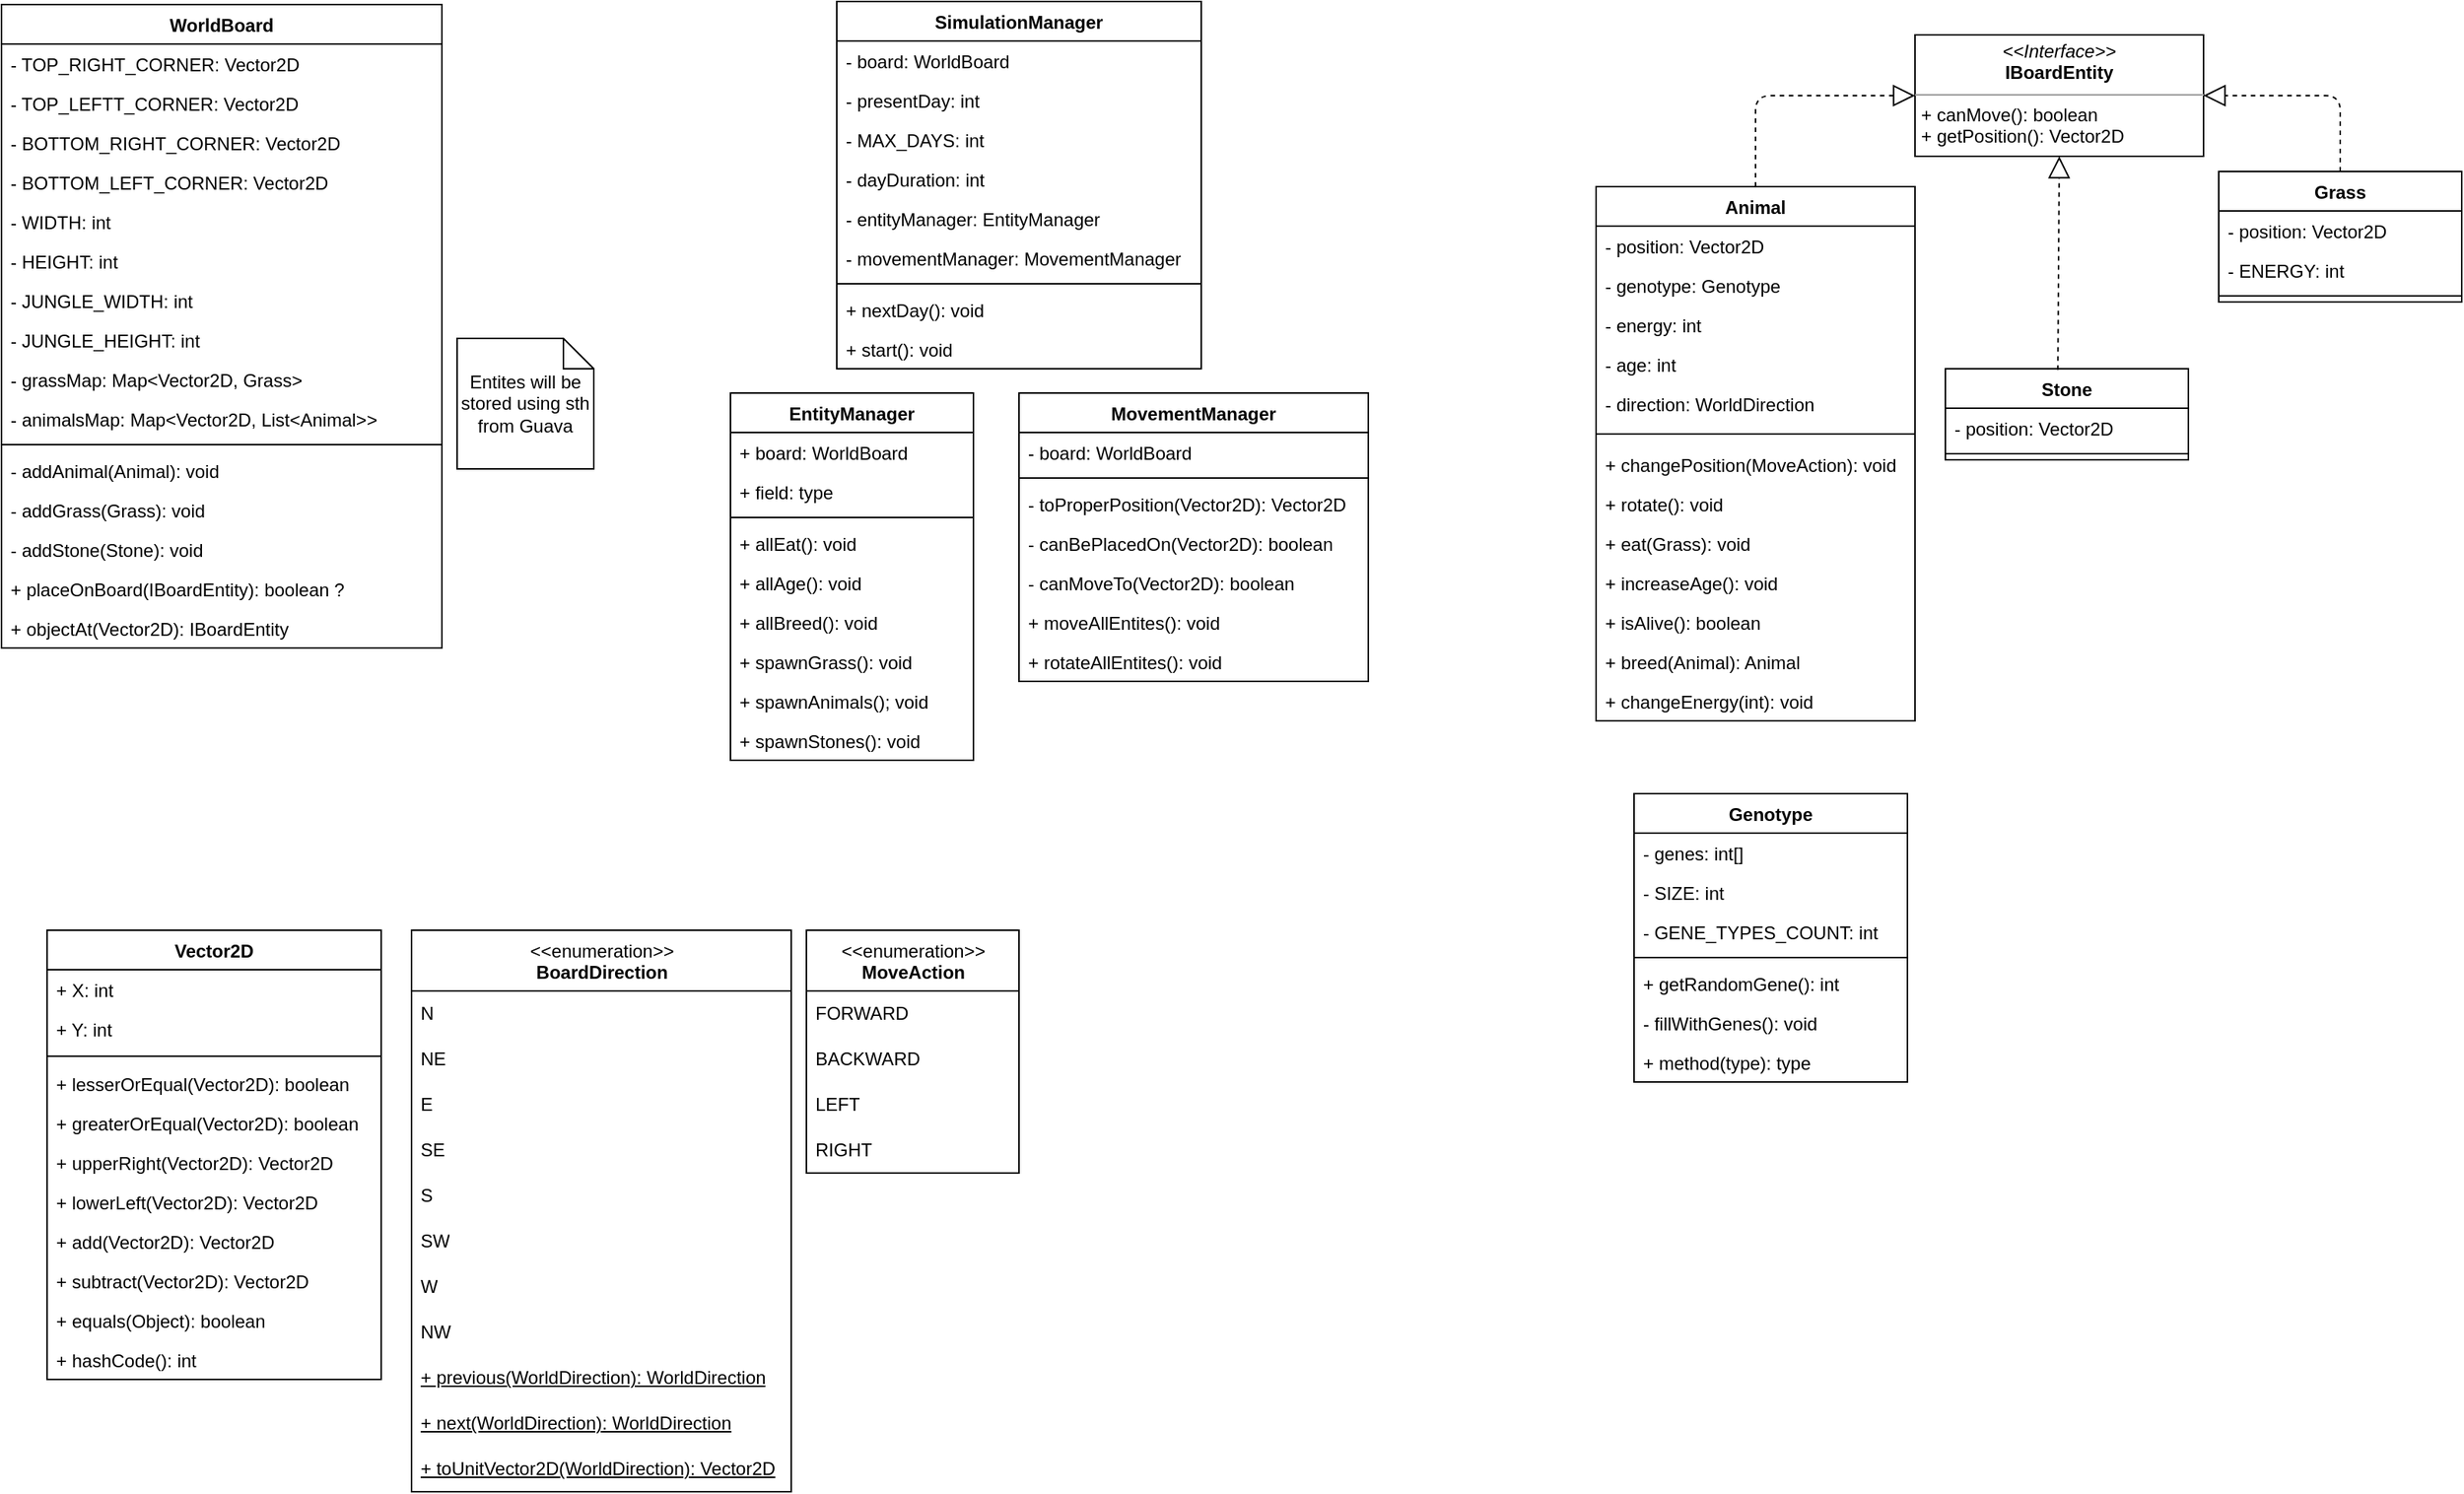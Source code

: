 <mxfile version="14.1.2" type="device"><diagram id="1Vbdvlsa4vweqU2Eb6dg" name="Page-1"><mxGraphModel dx="1662" dy="801" grid="1" gridSize="10" guides="1" tooltips="1" connect="1" arrows="1" fold="1" page="1" pageScale="1" pageWidth="3300" pageHeight="4681" math="0" shadow="0"><root><mxCell id="0"/><mxCell id="1" parent="0"/><mxCell id="aUTiM66Y3Ch4OsuS5eEc-45" value="Animal" style="swimlane;fontStyle=1;align=center;verticalAlign=top;childLayout=stackLayout;horizontal=1;startSize=26;horizontalStack=0;resizeParent=1;resizeParentMax=0;resizeLast=0;collapsible=1;marginBottom=0;" parent="1" vertex="1"><mxGeometry x="1090" y="160" width="210" height="352" as="geometry"/></mxCell><mxCell id="aUTiM66Y3Ch4OsuS5eEc-46" value="- position: Vector2D" style="text;strokeColor=none;fillColor=none;align=left;verticalAlign=top;spacingLeft=4;spacingRight=4;overflow=hidden;rotatable=0;points=[[0,0.5],[1,0.5]];portConstraint=eastwest;" parent="aUTiM66Y3Ch4OsuS5eEc-45" vertex="1"><mxGeometry y="26" width="210" height="26" as="geometry"/></mxCell><mxCell id="aUTiM66Y3Ch4OsuS5eEc-52" value="- genotype: Genotype" style="text;strokeColor=none;fillColor=none;align=left;verticalAlign=top;spacingLeft=4;spacingRight=4;overflow=hidden;rotatable=0;points=[[0,0.5],[1,0.5]];portConstraint=eastwest;" parent="aUTiM66Y3Ch4OsuS5eEc-45" vertex="1"><mxGeometry y="52" width="210" height="26" as="geometry"/></mxCell><mxCell id="aUTiM66Y3Ch4OsuS5eEc-56" value="- energy: int" style="text;strokeColor=none;fillColor=none;align=left;verticalAlign=top;spacingLeft=4;spacingRight=4;overflow=hidden;rotatable=0;points=[[0,0.5],[1,0.5]];portConstraint=eastwest;" parent="aUTiM66Y3Ch4OsuS5eEc-45" vertex="1"><mxGeometry y="78" width="210" height="26" as="geometry"/></mxCell><mxCell id="aUTiM66Y3Ch4OsuS5eEc-55" value="- age: int" style="text;strokeColor=none;fillColor=none;align=left;verticalAlign=top;spacingLeft=4;spacingRight=4;overflow=hidden;rotatable=0;points=[[0,0.5],[1,0.5]];portConstraint=eastwest;" parent="aUTiM66Y3Ch4OsuS5eEc-45" vertex="1"><mxGeometry y="104" width="210" height="26" as="geometry"/></mxCell><mxCell id="aUTiM66Y3Ch4OsuS5eEc-54" value="- direction: WorldDirection&#10;" style="text;strokeColor=none;fillColor=none;align=left;verticalAlign=top;spacingLeft=4;spacingRight=4;overflow=hidden;rotatable=0;points=[[0,0.5],[1,0.5]];portConstraint=eastwest;" parent="aUTiM66Y3Ch4OsuS5eEc-45" vertex="1"><mxGeometry y="130" width="210" height="26" as="geometry"/></mxCell><mxCell id="aUTiM66Y3Ch4OsuS5eEc-47" value="" style="line;strokeWidth=1;fillColor=none;align=left;verticalAlign=middle;spacingTop=-1;spacingLeft=3;spacingRight=3;rotatable=0;labelPosition=right;points=[];portConstraint=eastwest;" parent="aUTiM66Y3Ch4OsuS5eEc-45" vertex="1"><mxGeometry y="156" width="210" height="14" as="geometry"/></mxCell><mxCell id="_FldrcLwrt1U6F06DF65-9" value="+ changePosition(MoveAction): void" style="text;strokeColor=none;fillColor=none;align=left;verticalAlign=top;spacingLeft=4;spacingRight=4;overflow=hidden;rotatable=0;points=[[0,0.5],[1,0.5]];portConstraint=eastwest;" parent="aUTiM66Y3Ch4OsuS5eEc-45" vertex="1"><mxGeometry y="170" width="210" height="26" as="geometry"/></mxCell><mxCell id="_FldrcLwrt1U6F06DF65-10" value="+ rotate(): void" style="text;strokeColor=none;fillColor=none;align=left;verticalAlign=top;spacingLeft=4;spacingRight=4;overflow=hidden;rotatable=0;points=[[0,0.5],[1,0.5]];portConstraint=eastwest;" parent="aUTiM66Y3Ch4OsuS5eEc-45" vertex="1"><mxGeometry y="196" width="210" height="26" as="geometry"/></mxCell><mxCell id="_FldrcLwrt1U6F06DF65-11" value="+ eat(Grass): void" style="text;strokeColor=none;fillColor=none;align=left;verticalAlign=top;spacingLeft=4;spacingRight=4;overflow=hidden;rotatable=0;points=[[0,0.5],[1,0.5]];portConstraint=eastwest;" parent="aUTiM66Y3Ch4OsuS5eEc-45" vertex="1"><mxGeometry y="222" width="210" height="26" as="geometry"/></mxCell><mxCell id="XnEn1AcL9auTiLC6I03O-7" value="+ increaseAge(): void" style="text;strokeColor=none;fillColor=none;align=left;verticalAlign=top;spacingLeft=4;spacingRight=4;overflow=hidden;rotatable=0;points=[[0,0.5],[1,0.5]];portConstraint=eastwest;" parent="aUTiM66Y3Ch4OsuS5eEc-45" vertex="1"><mxGeometry y="248" width="210" height="26" as="geometry"/></mxCell><mxCell id="XnEn1AcL9auTiLC6I03O-8" value="+ isAlive(): boolean" style="text;strokeColor=none;fillColor=none;align=left;verticalAlign=top;spacingLeft=4;spacingRight=4;overflow=hidden;rotatable=0;points=[[0,0.5],[1,0.5]];portConstraint=eastwest;" parent="aUTiM66Y3Ch4OsuS5eEc-45" vertex="1"><mxGeometry y="274" width="210" height="26" as="geometry"/></mxCell><mxCell id="XnEn1AcL9auTiLC6I03O-9" value="+ breed(Animal): Animal" style="text;strokeColor=none;fillColor=none;align=left;verticalAlign=top;spacingLeft=4;spacingRight=4;overflow=hidden;rotatable=0;points=[[0,0.5],[1,0.5]];portConstraint=eastwest;" parent="aUTiM66Y3Ch4OsuS5eEc-45" vertex="1"><mxGeometry y="300" width="210" height="26" as="geometry"/></mxCell><mxCell id="i3TPfsJWD-a07wjF-2YO-29" value="+ changeEnergy(int): void" style="text;strokeColor=none;fillColor=none;align=left;verticalAlign=top;spacingLeft=4;spacingRight=4;overflow=hidden;rotatable=0;points=[[0,0.5],[1,0.5]];portConstraint=eastwest;" vertex="1" parent="aUTiM66Y3Ch4OsuS5eEc-45"><mxGeometry y="326" width="210" height="26" as="geometry"/></mxCell><mxCell id="aUTiM66Y3Ch4OsuS5eEc-58" value="Vector2D" style="swimlane;fontStyle=1;align=center;verticalAlign=top;childLayout=stackLayout;horizontal=1;startSize=26;horizontalStack=0;resizeParent=1;resizeParentMax=0;resizeLast=0;collapsible=1;marginBottom=0;" parent="1" vertex="1"><mxGeometry x="70" y="650" width="220" height="296" as="geometry"/></mxCell><mxCell id="aUTiM66Y3Ch4OsuS5eEc-59" value="+ X: int" style="text;strokeColor=none;fillColor=none;align=left;verticalAlign=top;spacingLeft=4;spacingRight=4;overflow=hidden;rotatable=0;points=[[0,0.5],[1,0.5]];portConstraint=eastwest;" parent="aUTiM66Y3Ch4OsuS5eEc-58" vertex="1"><mxGeometry y="26" width="220" height="26" as="geometry"/></mxCell><mxCell id="aUTiM66Y3Ch4OsuS5eEc-62" value="+ Y: int" style="text;strokeColor=none;fillColor=none;align=left;verticalAlign=top;spacingLeft=4;spacingRight=4;overflow=hidden;rotatable=0;points=[[0,0.5],[1,0.5]];portConstraint=eastwest;" parent="aUTiM66Y3Ch4OsuS5eEc-58" vertex="1"><mxGeometry y="52" width="220" height="26" as="geometry"/></mxCell><mxCell id="aUTiM66Y3Ch4OsuS5eEc-60" value="" style="line;strokeWidth=1;fillColor=none;align=left;verticalAlign=middle;spacingTop=-1;spacingLeft=3;spacingRight=3;rotatable=0;labelPosition=right;points=[];portConstraint=eastwest;" parent="aUTiM66Y3Ch4OsuS5eEc-58" vertex="1"><mxGeometry y="78" width="220" height="10" as="geometry"/></mxCell><mxCell id="aUTiM66Y3Ch4OsuS5eEc-61" value="+ lesserOrEqual(Vector2D): boolean" style="text;strokeColor=none;fillColor=none;align=left;verticalAlign=top;spacingLeft=4;spacingRight=4;overflow=hidden;rotatable=0;points=[[0,0.5],[1,0.5]];portConstraint=eastwest;" parent="aUTiM66Y3Ch4OsuS5eEc-58" vertex="1"><mxGeometry y="88" width="220" height="26" as="geometry"/></mxCell><mxCell id="_FldrcLwrt1U6F06DF65-1" value="+ greaterOrEqual(Vector2D): boolean" style="text;strokeColor=none;fillColor=none;align=left;verticalAlign=top;spacingLeft=4;spacingRight=4;overflow=hidden;rotatable=0;points=[[0,0.5],[1,0.5]];portConstraint=eastwest;" parent="aUTiM66Y3Ch4OsuS5eEc-58" vertex="1"><mxGeometry y="114" width="220" height="26" as="geometry"/></mxCell><mxCell id="_FldrcLwrt1U6F06DF65-2" value="+ upperRight(Vector2D): Vector2D" style="text;strokeColor=none;fillColor=none;align=left;verticalAlign=top;spacingLeft=4;spacingRight=4;overflow=hidden;rotatable=0;points=[[0,0.5],[1,0.5]];portConstraint=eastwest;" parent="aUTiM66Y3Ch4OsuS5eEc-58" vertex="1"><mxGeometry y="140" width="220" height="26" as="geometry"/></mxCell><mxCell id="_FldrcLwrt1U6F06DF65-3" value="+ lowerLeft(Vector2D): Vector2D" style="text;strokeColor=none;fillColor=none;align=left;verticalAlign=top;spacingLeft=4;spacingRight=4;overflow=hidden;rotatable=0;points=[[0,0.5],[1,0.5]];portConstraint=eastwest;" parent="aUTiM66Y3Ch4OsuS5eEc-58" vertex="1"><mxGeometry y="166" width="220" height="26" as="geometry"/></mxCell><mxCell id="_FldrcLwrt1U6F06DF65-4" value="+ add(Vector2D): Vector2D" style="text;strokeColor=none;fillColor=none;align=left;verticalAlign=top;spacingLeft=4;spacingRight=4;overflow=hidden;rotatable=0;points=[[0,0.5],[1,0.5]];portConstraint=eastwest;" parent="aUTiM66Y3Ch4OsuS5eEc-58" vertex="1"><mxGeometry y="192" width="220" height="26" as="geometry"/></mxCell><mxCell id="_FldrcLwrt1U6F06DF65-5" value="+ subtract(Vector2D): Vector2D" style="text;strokeColor=none;fillColor=none;align=left;verticalAlign=top;spacingLeft=4;spacingRight=4;overflow=hidden;rotatable=0;points=[[0,0.5],[1,0.5]];portConstraint=eastwest;" parent="aUTiM66Y3Ch4OsuS5eEc-58" vertex="1"><mxGeometry y="218" width="220" height="26" as="geometry"/></mxCell><mxCell id="_FldrcLwrt1U6F06DF65-6" value="+ equals(Object): boolean" style="text;strokeColor=none;fillColor=none;align=left;verticalAlign=top;spacingLeft=4;spacingRight=4;overflow=hidden;rotatable=0;points=[[0,0.5],[1,0.5]];portConstraint=eastwest;" parent="aUTiM66Y3Ch4OsuS5eEc-58" vertex="1"><mxGeometry y="244" width="220" height="26" as="geometry"/></mxCell><mxCell id="_FldrcLwrt1U6F06DF65-7" value="+ hashCode(): int" style="text;strokeColor=none;fillColor=none;align=left;verticalAlign=top;spacingLeft=4;spacingRight=4;overflow=hidden;rotatable=0;points=[[0,0.5],[1,0.5]];portConstraint=eastwest;" parent="aUTiM66Y3Ch4OsuS5eEc-58" vertex="1"><mxGeometry y="270" width="220" height="26" as="geometry"/></mxCell><mxCell id="aUTiM66Y3Ch4OsuS5eEc-63" value="SimulationManager" style="swimlane;fontStyle=1;align=center;verticalAlign=top;childLayout=stackLayout;horizontal=1;startSize=26;horizontalStack=0;resizeParent=1;resizeParentMax=0;resizeLast=0;collapsible=1;marginBottom=0;" parent="1" vertex="1"><mxGeometry x="590" y="38" width="240" height="242" as="geometry"/></mxCell><mxCell id="aUTiM66Y3Ch4OsuS5eEc-64" value="- board: WorldBoard" style="text;strokeColor=none;fillColor=none;align=left;verticalAlign=top;spacingLeft=4;spacingRight=4;overflow=hidden;rotatable=0;points=[[0,0.5],[1,0.5]];portConstraint=eastwest;" parent="aUTiM66Y3Ch4OsuS5eEc-63" vertex="1"><mxGeometry y="26" width="240" height="26" as="geometry"/></mxCell><mxCell id="aUTiM66Y3Ch4OsuS5eEc-67" value="- presentDay: int" style="text;strokeColor=none;fillColor=none;align=left;verticalAlign=top;spacingLeft=4;spacingRight=4;overflow=hidden;rotatable=0;points=[[0,0.5],[1,0.5]];portConstraint=eastwest;" parent="aUTiM66Y3Ch4OsuS5eEc-63" vertex="1"><mxGeometry y="52" width="240" height="26" as="geometry"/></mxCell><mxCell id="aUTiM66Y3Ch4OsuS5eEc-68" value="- MAX_DAYS: int" style="text;strokeColor=none;fillColor=none;align=left;verticalAlign=top;spacingLeft=4;spacingRight=4;overflow=hidden;rotatable=0;points=[[0,0.5],[1,0.5]];portConstraint=eastwest;" parent="aUTiM66Y3Ch4OsuS5eEc-63" vertex="1"><mxGeometry y="78" width="240" height="26" as="geometry"/></mxCell><mxCell id="i3TPfsJWD-a07wjF-2YO-30" value="- dayDuration: int" style="text;strokeColor=none;fillColor=none;align=left;verticalAlign=top;spacingLeft=4;spacingRight=4;overflow=hidden;rotatable=0;points=[[0,0.5],[1,0.5]];portConstraint=eastwest;" vertex="1" parent="aUTiM66Y3Ch4OsuS5eEc-63"><mxGeometry y="104" width="240" height="26" as="geometry"/></mxCell><mxCell id="i3TPfsJWD-a07wjF-2YO-18" value="- entityManager: EntityManager" style="text;strokeColor=none;fillColor=none;align=left;verticalAlign=top;spacingLeft=4;spacingRight=4;overflow=hidden;rotatable=0;points=[[0,0.5],[1,0.5]];portConstraint=eastwest;" vertex="1" parent="aUTiM66Y3Ch4OsuS5eEc-63"><mxGeometry y="130" width="240" height="26" as="geometry"/></mxCell><mxCell id="i3TPfsJWD-a07wjF-2YO-19" value="- movementManager: MovementManager" style="text;strokeColor=none;fillColor=none;align=left;verticalAlign=top;spacingLeft=4;spacingRight=4;overflow=hidden;rotatable=0;points=[[0,0.5],[1,0.5]];portConstraint=eastwest;" vertex="1" parent="aUTiM66Y3Ch4OsuS5eEc-63"><mxGeometry y="156" width="240" height="26" as="geometry"/></mxCell><mxCell id="aUTiM66Y3Ch4OsuS5eEc-65" value="" style="line;strokeWidth=1;fillColor=none;align=left;verticalAlign=middle;spacingTop=-1;spacingLeft=3;spacingRight=3;rotatable=0;labelPosition=right;points=[];portConstraint=eastwest;" parent="aUTiM66Y3Ch4OsuS5eEc-63" vertex="1"><mxGeometry y="182" width="240" height="8" as="geometry"/></mxCell><mxCell id="aUTiM66Y3Ch4OsuS5eEc-66" value="+ nextDay(): void" style="text;strokeColor=none;fillColor=none;align=left;verticalAlign=top;spacingLeft=4;spacingRight=4;overflow=hidden;rotatable=0;points=[[0,0.5],[1,0.5]];portConstraint=eastwest;" parent="aUTiM66Y3Ch4OsuS5eEc-63" vertex="1"><mxGeometry y="190" width="240" height="26" as="geometry"/></mxCell><mxCell id="i3TPfsJWD-a07wjF-2YO-16" value="+ start(): void" style="text;strokeColor=none;fillColor=none;align=left;verticalAlign=top;spacingLeft=4;spacingRight=4;overflow=hidden;rotatable=0;points=[[0,0.5],[1,0.5]];portConstraint=eastwest;" vertex="1" parent="aUTiM66Y3Ch4OsuS5eEc-63"><mxGeometry y="216" width="240" height="26" as="geometry"/></mxCell><mxCell id="aUTiM66Y3Ch4OsuS5eEc-69" value="Genotype" style="swimlane;fontStyle=1;align=center;verticalAlign=top;childLayout=stackLayout;horizontal=1;startSize=26;horizontalStack=0;resizeParent=1;resizeParentMax=0;resizeLast=0;collapsible=1;marginBottom=0;" parent="1" vertex="1"><mxGeometry x="1115" y="560" width="180" height="190" as="geometry"/></mxCell><mxCell id="aUTiM66Y3Ch4OsuS5eEc-70" value="- genes: int[]" style="text;strokeColor=none;fillColor=none;align=left;verticalAlign=top;spacingLeft=4;spacingRight=4;overflow=hidden;rotatable=0;points=[[0,0.5],[1,0.5]];portConstraint=eastwest;" parent="aUTiM66Y3Ch4OsuS5eEc-69" vertex="1"><mxGeometry y="26" width="180" height="26" as="geometry"/></mxCell><mxCell id="aUTiM66Y3Ch4OsuS5eEc-73" value="- SIZE: int" style="text;strokeColor=none;fillColor=none;align=left;verticalAlign=top;spacingLeft=4;spacingRight=4;overflow=hidden;rotatable=0;points=[[0,0.5],[1,0.5]];portConstraint=eastwest;" parent="aUTiM66Y3Ch4OsuS5eEc-69" vertex="1"><mxGeometry y="52" width="180" height="26" as="geometry"/></mxCell><mxCell id="aUTiM66Y3Ch4OsuS5eEc-74" value="- GENE_TYPES_COUNT: int" style="text;strokeColor=none;fillColor=none;align=left;verticalAlign=top;spacingLeft=4;spacingRight=4;overflow=hidden;rotatable=0;points=[[0,0.5],[1,0.5]];portConstraint=eastwest;" parent="aUTiM66Y3Ch4OsuS5eEc-69" vertex="1"><mxGeometry y="78" width="180" height="26" as="geometry"/></mxCell><mxCell id="aUTiM66Y3Ch4OsuS5eEc-71" value="" style="line;strokeWidth=1;fillColor=none;align=left;verticalAlign=middle;spacingTop=-1;spacingLeft=3;spacingRight=3;rotatable=0;labelPosition=right;points=[];portConstraint=eastwest;" parent="aUTiM66Y3Ch4OsuS5eEc-69" vertex="1"><mxGeometry y="104" width="180" height="8" as="geometry"/></mxCell><mxCell id="0cdikx945doa06AJLLr6-5" value="+ getRandomGene(): int" style="text;strokeColor=none;fillColor=none;align=left;verticalAlign=top;spacingLeft=4;spacingRight=4;overflow=hidden;rotatable=0;points=[[0,0.5],[1,0.5]];portConstraint=eastwest;" parent="aUTiM66Y3Ch4OsuS5eEc-69" vertex="1"><mxGeometry y="112" width="180" height="26" as="geometry"/></mxCell><mxCell id="aUTiM66Y3Ch4OsuS5eEc-72" value="- fillWithGenes(): void" style="text;strokeColor=none;fillColor=none;align=left;verticalAlign=top;spacingLeft=4;spacingRight=4;overflow=hidden;rotatable=0;points=[[0,0.5],[1,0.5]];portConstraint=eastwest;" parent="aUTiM66Y3Ch4OsuS5eEc-69" vertex="1"><mxGeometry y="138" width="180" height="26" as="geometry"/></mxCell><mxCell id="0cdikx945doa06AJLLr6-6" value="+ method(type): type" style="text;strokeColor=none;fillColor=none;align=left;verticalAlign=top;spacingLeft=4;spacingRight=4;overflow=hidden;rotatable=0;points=[[0,0.5],[1,0.5]];portConstraint=eastwest;" parent="aUTiM66Y3Ch4OsuS5eEc-69" vertex="1"><mxGeometry y="164" width="180" height="26" as="geometry"/></mxCell><mxCell id="aUTiM66Y3Ch4OsuS5eEc-75" value="Grass" style="swimlane;fontStyle=1;align=center;verticalAlign=top;childLayout=stackLayout;horizontal=1;startSize=26;horizontalStack=0;resizeParent=1;resizeParentMax=0;resizeLast=0;collapsible=1;marginBottom=0;" parent="1" vertex="1"><mxGeometry x="1500" y="150" width="160" height="86" as="geometry"/></mxCell><mxCell id="aUTiM66Y3Ch4OsuS5eEc-76" value="- position: Vector2D" style="text;strokeColor=none;fillColor=none;align=left;verticalAlign=top;spacingLeft=4;spacingRight=4;overflow=hidden;rotatable=0;points=[[0,0.5],[1,0.5]];portConstraint=eastwest;" parent="aUTiM66Y3Ch4OsuS5eEc-75" vertex="1"><mxGeometry y="26" width="160" height="26" as="geometry"/></mxCell><mxCell id="aUTiM66Y3Ch4OsuS5eEc-79" value="- ENERGY: int" style="text;strokeColor=none;fillColor=none;align=left;verticalAlign=top;spacingLeft=4;spacingRight=4;overflow=hidden;rotatable=0;points=[[0,0.5],[1,0.5]];portConstraint=eastwest;fontStyle=0" parent="aUTiM66Y3Ch4OsuS5eEc-75" vertex="1"><mxGeometry y="52" width="160" height="26" as="geometry"/></mxCell><mxCell id="aUTiM66Y3Ch4OsuS5eEc-77" value="" style="line;strokeWidth=1;fillColor=none;align=left;verticalAlign=middle;spacingTop=-1;spacingLeft=3;spacingRight=3;rotatable=0;labelPosition=right;points=[];portConstraint=eastwest;" parent="aUTiM66Y3Ch4OsuS5eEc-75" vertex="1"><mxGeometry y="78" width="160" height="8" as="geometry"/></mxCell><mxCell id="aUTiM66Y3Ch4OsuS5eEc-80" value="WorldBoard" style="swimlane;fontStyle=1;align=center;verticalAlign=top;childLayout=stackLayout;horizontal=1;startSize=26;horizontalStack=0;resizeParent=1;resizeParentMax=0;resizeLast=0;collapsible=1;marginBottom=0;" parent="1" vertex="1"><mxGeometry x="40" y="40" width="290" height="424" as="geometry"/></mxCell><mxCell id="aUTiM66Y3Ch4OsuS5eEc-81" value="- TOP_RIGHT_CORNER: Vector2D" style="text;strokeColor=none;fillColor=none;align=left;verticalAlign=top;spacingLeft=4;spacingRight=4;overflow=hidden;rotatable=0;points=[[0,0.5],[1,0.5]];portConstraint=eastwest;" parent="aUTiM66Y3Ch4OsuS5eEc-80" vertex="1"><mxGeometry y="26" width="290" height="26" as="geometry"/></mxCell><mxCell id="aUTiM66Y3Ch4OsuS5eEc-84" value="- TOP_LEFTT_CORNER: Vector2D" style="text;strokeColor=none;fillColor=none;align=left;verticalAlign=top;spacingLeft=4;spacingRight=4;overflow=hidden;rotatable=0;points=[[0,0.5],[1,0.5]];portConstraint=eastwest;" parent="aUTiM66Y3Ch4OsuS5eEc-80" vertex="1"><mxGeometry y="52" width="290" height="26" as="geometry"/></mxCell><mxCell id="aUTiM66Y3Ch4OsuS5eEc-85" value="- BOTTOM_RIGHT_CORNER: Vector2D" style="text;strokeColor=none;fillColor=none;align=left;verticalAlign=top;spacingLeft=4;spacingRight=4;overflow=hidden;rotatable=0;points=[[0,0.5],[1,0.5]];portConstraint=eastwest;" parent="aUTiM66Y3Ch4OsuS5eEc-80" vertex="1"><mxGeometry y="78" width="290" height="26" as="geometry"/></mxCell><mxCell id="aUTiM66Y3Ch4OsuS5eEc-86" value="- BOTTOM_LEFT_CORNER: Vector2D" style="text;strokeColor=none;fillColor=none;align=left;verticalAlign=top;spacingLeft=4;spacingRight=4;overflow=hidden;rotatable=0;points=[[0,0.5],[1,0.5]];portConstraint=eastwest;" parent="aUTiM66Y3Ch4OsuS5eEc-80" vertex="1"><mxGeometry y="104" width="290" height="26" as="geometry"/></mxCell><mxCell id="aUTiM66Y3Ch4OsuS5eEc-87" value="- WIDTH: int" style="text;strokeColor=none;fillColor=none;align=left;verticalAlign=top;spacingLeft=4;spacingRight=4;overflow=hidden;rotatable=0;points=[[0,0.5],[1,0.5]];portConstraint=eastwest;" parent="aUTiM66Y3Ch4OsuS5eEc-80" vertex="1"><mxGeometry y="130" width="290" height="26" as="geometry"/></mxCell><mxCell id="aUTiM66Y3Ch4OsuS5eEc-88" value="- HEIGHT: int" style="text;strokeColor=none;fillColor=none;align=left;verticalAlign=top;spacingLeft=4;spacingRight=4;overflow=hidden;rotatable=0;points=[[0,0.5],[1,0.5]];portConstraint=eastwest;" parent="aUTiM66Y3Ch4OsuS5eEc-80" vertex="1"><mxGeometry y="156" width="290" height="26" as="geometry"/></mxCell><mxCell id="aUTiM66Y3Ch4OsuS5eEc-89" value="- JUNGLE_WIDTH: int" style="text;strokeColor=none;fillColor=none;align=left;verticalAlign=top;spacingLeft=4;spacingRight=4;overflow=hidden;rotatable=0;points=[[0,0.5],[1,0.5]];portConstraint=eastwest;" parent="aUTiM66Y3Ch4OsuS5eEc-80" vertex="1"><mxGeometry y="182" width="290" height="26" as="geometry"/></mxCell><mxCell id="aUTiM66Y3Ch4OsuS5eEc-90" value="- JUNGLE_HEIGHT: int" style="text;strokeColor=none;fillColor=none;align=left;verticalAlign=top;spacingLeft=4;spacingRight=4;overflow=hidden;rotatable=0;points=[[0,0.5],[1,0.5]];portConstraint=eastwest;" parent="aUTiM66Y3Ch4OsuS5eEc-80" vertex="1"><mxGeometry y="208" width="290" height="26" as="geometry"/></mxCell><mxCell id="aUTiM66Y3Ch4OsuS5eEc-91" value="- grassMap: Map&lt;Vector2D, Grass&gt;" style="text;strokeColor=none;fillColor=none;align=left;verticalAlign=top;spacingLeft=4;spacingRight=4;overflow=hidden;rotatable=0;points=[[0,0.5],[1,0.5]];portConstraint=eastwest;" parent="aUTiM66Y3Ch4OsuS5eEc-80" vertex="1"><mxGeometry y="234" width="290" height="26" as="geometry"/></mxCell><mxCell id="aUTiM66Y3Ch4OsuS5eEc-92" value="- animalsMap: Map&lt;Vector2D, List&lt;Animal&gt;&gt;&#10;" style="text;strokeColor=none;fillColor=none;align=left;verticalAlign=top;spacingLeft=4;spacingRight=4;overflow=hidden;rotatable=0;points=[[0,0.5],[1,0.5]];portConstraint=eastwest;" parent="aUTiM66Y3Ch4OsuS5eEc-80" vertex="1"><mxGeometry y="260" width="290" height="26" as="geometry"/></mxCell><mxCell id="aUTiM66Y3Ch4OsuS5eEc-82" value="" style="line;strokeWidth=1;fillColor=none;align=left;verticalAlign=middle;spacingTop=-1;spacingLeft=3;spacingRight=3;rotatable=0;labelPosition=right;points=[];portConstraint=eastwest;" parent="aUTiM66Y3Ch4OsuS5eEc-80" vertex="1"><mxGeometry y="286" width="290" height="8" as="geometry"/></mxCell><mxCell id="i3TPfsJWD-a07wjF-2YO-22" value="- addAnimal(Animal): void" style="text;strokeColor=none;fillColor=none;align=left;verticalAlign=top;spacingLeft=4;spacingRight=4;overflow=hidden;rotatable=0;points=[[0,0.5],[1,0.5]];portConstraint=eastwest;" vertex="1" parent="aUTiM66Y3Ch4OsuS5eEc-80"><mxGeometry y="294" width="290" height="26" as="geometry"/></mxCell><mxCell id="i3TPfsJWD-a07wjF-2YO-23" value="- addGrass(Grass): void" style="text;strokeColor=none;fillColor=none;align=left;verticalAlign=top;spacingLeft=4;spacingRight=4;overflow=hidden;rotatable=0;points=[[0,0.5],[1,0.5]];portConstraint=eastwest;" vertex="1" parent="aUTiM66Y3Ch4OsuS5eEc-80"><mxGeometry y="320" width="290" height="26" as="geometry"/></mxCell><mxCell id="i3TPfsJWD-a07wjF-2YO-24" value="- addStone(Stone): void" style="text;strokeColor=none;fillColor=none;align=left;verticalAlign=top;spacingLeft=4;spacingRight=4;overflow=hidden;rotatable=0;points=[[0,0.5],[1,0.5]];portConstraint=eastwest;" vertex="1" parent="aUTiM66Y3Ch4OsuS5eEc-80"><mxGeometry y="346" width="290" height="26" as="geometry"/></mxCell><mxCell id="i3TPfsJWD-a07wjF-2YO-21" value="+ placeOnBoard(IBoardEntity): boolean ?" style="text;strokeColor=none;fillColor=none;align=left;verticalAlign=top;spacingLeft=4;spacingRight=4;overflow=hidden;rotatable=0;points=[[0,0.5],[1,0.5]];portConstraint=eastwest;" vertex="1" parent="aUTiM66Y3Ch4OsuS5eEc-80"><mxGeometry y="372" width="290" height="26" as="geometry"/></mxCell><mxCell id="aUTiM66Y3Ch4OsuS5eEc-83" value="+ objectAt(Vector2D): IBoardEntity" style="text;strokeColor=none;fillColor=none;align=left;verticalAlign=top;spacingLeft=4;spacingRight=4;overflow=hidden;rotatable=0;points=[[0,0.5],[1,0.5]];portConstraint=eastwest;" parent="aUTiM66Y3Ch4OsuS5eEc-80" vertex="1"><mxGeometry y="398" width="290" height="26" as="geometry"/></mxCell><mxCell id="aUTiM66Y3Ch4OsuS5eEc-93" value="&lt;p style=&quot;margin: 0px ; margin-top: 4px ; text-align: center&quot;&gt;&lt;i&gt;&amp;lt;&amp;lt;Interface&amp;gt;&amp;gt;&lt;/i&gt;&lt;br&gt;&lt;b&gt;IBoardEntity&lt;/b&gt;&lt;/p&gt;&lt;hr size=&quot;1&quot;&gt;&lt;p style=&quot;margin: 0px ; margin-left: 4px&quot;&gt;+ canMove(): boolean&lt;br&gt;+ getPosition(): Vector2D&lt;/p&gt;&lt;p style=&quot;margin: 0px ; margin-left: 4px&quot;&gt;&lt;br&gt;&lt;/p&gt;" style="verticalAlign=top;align=left;overflow=fill;fontSize=12;fontFamily=Helvetica;html=1;" parent="1" vertex="1"><mxGeometry x="1300" y="60" width="190" height="80" as="geometry"/></mxCell><mxCell id="aUTiM66Y3Ch4OsuS5eEc-94" value="EntityManager" style="swimlane;fontStyle=1;align=center;verticalAlign=top;childLayout=stackLayout;horizontal=1;startSize=26;horizontalStack=0;resizeParent=1;resizeParentMax=0;resizeLast=0;collapsible=1;marginBottom=0;" parent="1" vertex="1"><mxGeometry x="520" y="296" width="160" height="242" as="geometry"/></mxCell><mxCell id="aUTiM66Y3Ch4OsuS5eEc-95" value="+ board: WorldBoard" style="text;strokeColor=none;fillColor=none;align=left;verticalAlign=top;spacingLeft=4;spacingRight=4;overflow=hidden;rotatable=0;points=[[0,0.5],[1,0.5]];portConstraint=eastwest;" parent="aUTiM66Y3Ch4OsuS5eEc-94" vertex="1"><mxGeometry y="26" width="160" height="26" as="geometry"/></mxCell><mxCell id="i3TPfsJWD-a07wjF-2YO-10" value="+ field: type" style="text;strokeColor=none;fillColor=none;align=left;verticalAlign=top;spacingLeft=4;spacingRight=4;overflow=hidden;rotatable=0;points=[[0,0.5],[1,0.5]];portConstraint=eastwest;" vertex="1" parent="aUTiM66Y3Ch4OsuS5eEc-94"><mxGeometry y="52" width="160" height="26" as="geometry"/></mxCell><mxCell id="aUTiM66Y3Ch4OsuS5eEc-96" value="" style="line;strokeWidth=1;fillColor=none;align=left;verticalAlign=middle;spacingTop=-1;spacingLeft=3;spacingRight=3;rotatable=0;labelPosition=right;points=[];portConstraint=eastwest;" parent="aUTiM66Y3Ch4OsuS5eEc-94" vertex="1"><mxGeometry y="78" width="160" height="8" as="geometry"/></mxCell><mxCell id="aUTiM66Y3Ch4OsuS5eEc-97" value="+ allEat(): void" style="text;strokeColor=none;fillColor=none;align=left;verticalAlign=top;spacingLeft=4;spacingRight=4;overflow=hidden;rotatable=0;points=[[0,0.5],[1,0.5]];portConstraint=eastwest;" parent="aUTiM66Y3Ch4OsuS5eEc-94" vertex="1"><mxGeometry y="86" width="160" height="26" as="geometry"/></mxCell><mxCell id="i3TPfsJWD-a07wjF-2YO-11" value="+ allAge(): void" style="text;strokeColor=none;fillColor=none;align=left;verticalAlign=top;spacingLeft=4;spacingRight=4;overflow=hidden;rotatable=0;points=[[0,0.5],[1,0.5]];portConstraint=eastwest;" vertex="1" parent="aUTiM66Y3Ch4OsuS5eEc-94"><mxGeometry y="112" width="160" height="26" as="geometry"/></mxCell><mxCell id="i3TPfsJWD-a07wjF-2YO-12" value="+ allBreed(): void" style="text;strokeColor=none;fillColor=none;align=left;verticalAlign=top;spacingLeft=4;spacingRight=4;overflow=hidden;rotatable=0;points=[[0,0.5],[1,0.5]];portConstraint=eastwest;" vertex="1" parent="aUTiM66Y3Ch4OsuS5eEc-94"><mxGeometry y="138" width="160" height="26" as="geometry"/></mxCell><mxCell id="i3TPfsJWD-a07wjF-2YO-26" value="+ spawnGrass(): void" style="text;strokeColor=none;fillColor=none;align=left;verticalAlign=top;spacingLeft=4;spacingRight=4;overflow=hidden;rotatable=0;points=[[0,0.5],[1,0.5]];portConstraint=eastwest;" vertex="1" parent="aUTiM66Y3Ch4OsuS5eEc-94"><mxGeometry y="164" width="160" height="26" as="geometry"/></mxCell><mxCell id="i3TPfsJWD-a07wjF-2YO-27" value="+ spawnAnimals(); void" style="text;strokeColor=none;fillColor=none;align=left;verticalAlign=top;spacingLeft=4;spacingRight=4;overflow=hidden;rotatable=0;points=[[0,0.5],[1,0.5]];portConstraint=eastwest;" vertex="1" parent="aUTiM66Y3Ch4OsuS5eEc-94"><mxGeometry y="190" width="160" height="26" as="geometry"/></mxCell><mxCell id="i3TPfsJWD-a07wjF-2YO-28" value="+ spawnStones(): void" style="text;strokeColor=none;fillColor=none;align=left;verticalAlign=top;spacingLeft=4;spacingRight=4;overflow=hidden;rotatable=0;points=[[0,0.5],[1,0.5]];portConstraint=eastwest;" vertex="1" parent="aUTiM66Y3Ch4OsuS5eEc-94"><mxGeometry y="216" width="160" height="26" as="geometry"/></mxCell><mxCell id="aUTiM66Y3Ch4OsuS5eEc-98" value="MovementManager" style="swimlane;fontStyle=1;align=center;verticalAlign=top;childLayout=stackLayout;horizontal=1;startSize=26;horizontalStack=0;resizeParent=1;resizeParentMax=0;resizeLast=0;collapsible=1;marginBottom=0;" parent="1" vertex="1"><mxGeometry x="710" y="296" width="230" height="190" as="geometry"/></mxCell><mxCell id="aUTiM66Y3Ch4OsuS5eEc-99" value="- board: WorldBoard" style="text;strokeColor=none;fillColor=none;align=left;verticalAlign=top;spacingLeft=4;spacingRight=4;overflow=hidden;rotatable=0;points=[[0,0.5],[1,0.5]];portConstraint=eastwest;" parent="aUTiM66Y3Ch4OsuS5eEc-98" vertex="1"><mxGeometry y="26" width="230" height="26" as="geometry"/></mxCell><mxCell id="aUTiM66Y3Ch4OsuS5eEc-100" value="" style="line;strokeWidth=1;fillColor=none;align=left;verticalAlign=middle;spacingTop=-1;spacingLeft=3;spacingRight=3;rotatable=0;labelPosition=right;points=[];portConstraint=eastwest;" parent="aUTiM66Y3Ch4OsuS5eEc-98" vertex="1"><mxGeometry y="52" width="230" height="8" as="geometry"/></mxCell><mxCell id="i3TPfsJWD-a07wjF-2YO-42" value="- toProperPosition(Vector2D): Vector2D" style="text;strokeColor=none;fillColor=none;align=left;verticalAlign=top;spacingLeft=4;spacingRight=4;overflow=hidden;rotatable=0;points=[[0,0.5],[1,0.5]];portConstraint=eastwest;" vertex="1" parent="aUTiM66Y3Ch4OsuS5eEc-98"><mxGeometry y="60" width="230" height="26" as="geometry"/></mxCell><mxCell id="i3TPfsJWD-a07wjF-2YO-43" value="- canBePlacedOn(Vector2D): boolean" style="text;strokeColor=none;fillColor=none;align=left;verticalAlign=top;spacingLeft=4;spacingRight=4;overflow=hidden;rotatable=0;points=[[0,0.5],[1,0.5]];portConstraint=eastwest;" vertex="1" parent="aUTiM66Y3Ch4OsuS5eEc-98"><mxGeometry y="86" width="230" height="26" as="geometry"/></mxCell><mxCell id="i3TPfsJWD-a07wjF-2YO-44" value="- canMoveTo(Vector2D): boolean" style="text;strokeColor=none;fillColor=none;align=left;verticalAlign=top;spacingLeft=4;spacingRight=4;overflow=hidden;rotatable=0;points=[[0,0.5],[1,0.5]];portConstraint=eastwest;" vertex="1" parent="aUTiM66Y3Ch4OsuS5eEc-98"><mxGeometry y="112" width="230" height="26" as="geometry"/></mxCell><mxCell id="aUTiM66Y3Ch4OsuS5eEc-101" value="+ moveAllEntites(): void" style="text;strokeColor=none;fillColor=none;align=left;verticalAlign=top;spacingLeft=4;spacingRight=4;overflow=hidden;rotatable=0;points=[[0,0.5],[1,0.5]];portConstraint=eastwest;" parent="aUTiM66Y3Ch4OsuS5eEc-98" vertex="1"><mxGeometry y="138" width="230" height="26" as="geometry"/></mxCell><mxCell id="i3TPfsJWD-a07wjF-2YO-8" value="+ rotateAllEntites(): void" style="text;strokeColor=none;fillColor=none;align=left;verticalAlign=top;spacingLeft=4;spacingRight=4;overflow=hidden;rotatable=0;points=[[0,0.5],[1,0.5]];portConstraint=eastwest;" vertex="1" parent="aUTiM66Y3Ch4OsuS5eEc-98"><mxGeometry y="164" width="230" height="26" as="geometry"/></mxCell><mxCell id="_FldrcLwrt1U6F06DF65-12" value="&amp;lt;&amp;lt;enumeration&amp;gt;&amp;gt;&lt;br&gt;&lt;b&gt;MoveAction&lt;/b&gt;" style="swimlane;fontStyle=0;align=center;verticalAlign=top;childLayout=stackLayout;horizontal=1;startSize=40;horizontalStack=0;resizeParent=1;resizeParentMax=0;resizeLast=0;collapsible=0;marginBottom=0;html=1;" parent="1" vertex="1"><mxGeometry x="570" y="650" width="140" height="160" as="geometry"/></mxCell><mxCell id="_FldrcLwrt1U6F06DF65-13" value="FORWARD" style="text;html=1;strokeColor=none;fillColor=none;align=left;verticalAlign=middle;spacingLeft=4;spacingRight=4;overflow=hidden;rotatable=0;points=[[0,0.5],[1,0.5]];portConstraint=eastwest;" parent="_FldrcLwrt1U6F06DF65-12" vertex="1"><mxGeometry y="40" width="140" height="30" as="geometry"/></mxCell><mxCell id="_FldrcLwrt1U6F06DF65-14" value="BACKWARD" style="text;html=1;strokeColor=none;fillColor=none;align=left;verticalAlign=middle;spacingLeft=4;spacingRight=4;overflow=hidden;rotatable=0;points=[[0,0.5],[1,0.5]];portConstraint=eastwest;" parent="_FldrcLwrt1U6F06DF65-12" vertex="1"><mxGeometry y="70" width="140" height="30" as="geometry"/></mxCell><mxCell id="XnEn1AcL9auTiLC6I03O-4" value="LEFT" style="text;html=1;strokeColor=none;fillColor=none;align=left;verticalAlign=middle;spacingLeft=4;spacingRight=4;overflow=hidden;rotatable=0;points=[[0,0.5],[1,0.5]];portConstraint=eastwest;" parent="_FldrcLwrt1U6F06DF65-12" vertex="1"><mxGeometry y="100" width="140" height="30" as="geometry"/></mxCell><mxCell id="XnEn1AcL9auTiLC6I03O-5" value="RIGHT" style="text;html=1;strokeColor=none;fillColor=none;align=left;verticalAlign=middle;spacingLeft=4;spacingRight=4;overflow=hidden;rotatable=0;points=[[0,0.5],[1,0.5]];portConstraint=eastwest;" parent="_FldrcLwrt1U6F06DF65-12" vertex="1"><mxGeometry y="130" width="140" height="30" as="geometry"/></mxCell><mxCell id="_FldrcLwrt1U6F06DF65-18" value="&amp;lt;&amp;lt;enumeration&amp;gt;&amp;gt;&lt;br&gt;&lt;b&gt;BoardDirection&lt;/b&gt;" style="swimlane;fontStyle=0;align=center;verticalAlign=top;childLayout=stackLayout;horizontal=1;startSize=40;horizontalStack=0;resizeParent=1;resizeParentMax=0;resizeLast=0;collapsible=0;marginBottom=0;html=1;" parent="1" vertex="1"><mxGeometry x="310" y="650" width="250" height="370" as="geometry"/></mxCell><mxCell id="_FldrcLwrt1U6F06DF65-19" value="N&amp;nbsp;" style="text;html=1;strokeColor=none;fillColor=none;align=left;verticalAlign=middle;spacingLeft=4;spacingRight=4;overflow=hidden;rotatable=0;points=[[0,0.5],[1,0.5]];portConstraint=eastwest;" parent="_FldrcLwrt1U6F06DF65-18" vertex="1"><mxGeometry y="40" width="250" height="30" as="geometry"/></mxCell><mxCell id="_FldrcLwrt1U6F06DF65-20" value="NE" style="text;html=1;strokeColor=none;fillColor=none;align=left;verticalAlign=middle;spacingLeft=4;spacingRight=4;overflow=hidden;rotatable=0;points=[[0,0.5],[1,0.5]];portConstraint=eastwest;" parent="_FldrcLwrt1U6F06DF65-18" vertex="1"><mxGeometry y="70" width="250" height="30" as="geometry"/></mxCell><mxCell id="_FldrcLwrt1U6F06DF65-21" value="E" style="text;html=1;strokeColor=none;fillColor=none;align=left;verticalAlign=middle;spacingLeft=4;spacingRight=4;overflow=hidden;rotatable=0;points=[[0,0.5],[1,0.5]];portConstraint=eastwest;" parent="_FldrcLwrt1U6F06DF65-18" vertex="1"><mxGeometry y="100" width="250" height="30" as="geometry"/></mxCell><mxCell id="_FldrcLwrt1U6F06DF65-22" value="SE" style="text;html=1;strokeColor=none;fillColor=none;align=left;verticalAlign=middle;spacingLeft=4;spacingRight=4;overflow=hidden;rotatable=0;points=[[0,0.5],[1,0.5]];portConstraint=eastwest;" parent="_FldrcLwrt1U6F06DF65-18" vertex="1"><mxGeometry y="130" width="250" height="30" as="geometry"/></mxCell><mxCell id="_FldrcLwrt1U6F06DF65-23" value="S" style="text;html=1;strokeColor=none;fillColor=none;align=left;verticalAlign=middle;spacingLeft=4;spacingRight=4;overflow=hidden;rotatable=0;points=[[0,0.5],[1,0.5]];portConstraint=eastwest;" parent="_FldrcLwrt1U6F06DF65-18" vertex="1"><mxGeometry y="160" width="250" height="30" as="geometry"/></mxCell><mxCell id="_FldrcLwrt1U6F06DF65-24" value="SW" style="text;html=1;strokeColor=none;fillColor=none;align=left;verticalAlign=middle;spacingLeft=4;spacingRight=4;overflow=hidden;rotatable=0;points=[[0,0.5],[1,0.5]];portConstraint=eastwest;" parent="_FldrcLwrt1U6F06DF65-18" vertex="1"><mxGeometry y="190" width="250" height="30" as="geometry"/></mxCell><mxCell id="_FldrcLwrt1U6F06DF65-25" value="W" style="text;html=1;strokeColor=none;fillColor=none;align=left;verticalAlign=middle;spacingLeft=4;spacingRight=4;overflow=hidden;rotatable=0;points=[[0,0.5],[1,0.5]];portConstraint=eastwest;" parent="_FldrcLwrt1U6F06DF65-18" vertex="1"><mxGeometry y="220" width="250" height="30" as="geometry"/></mxCell><mxCell id="_FldrcLwrt1U6F06DF65-26" value="NW" style="text;html=1;strokeColor=none;fillColor=none;align=left;verticalAlign=middle;spacingLeft=4;spacingRight=4;overflow=hidden;rotatable=0;points=[[0,0.5],[1,0.5]];portConstraint=eastwest;" parent="_FldrcLwrt1U6F06DF65-18" vertex="1"><mxGeometry y="250" width="250" height="30" as="geometry"/></mxCell><mxCell id="XnEn1AcL9auTiLC6I03O-1" value="+ previous(WorldDirection): WorldDirection" style="text;html=1;strokeColor=none;fillColor=none;align=left;verticalAlign=middle;spacingLeft=4;spacingRight=4;overflow=hidden;rotatable=0;points=[[0,0.5],[1,0.5]];portConstraint=eastwest;fontStyle=4" parent="_FldrcLwrt1U6F06DF65-18" vertex="1"><mxGeometry y="280" width="250" height="30" as="geometry"/></mxCell><mxCell id="XnEn1AcL9auTiLC6I03O-2" value="+ next(WorldDirection): WorldDirection" style="text;html=1;strokeColor=none;fillColor=none;align=left;verticalAlign=middle;spacingLeft=4;spacingRight=4;overflow=hidden;rotatable=0;points=[[0,0.5],[1,0.5]];portConstraint=eastwest;fontStyle=4" parent="_FldrcLwrt1U6F06DF65-18" vertex="1"><mxGeometry y="310" width="250" height="30" as="geometry"/></mxCell><mxCell id="XnEn1AcL9auTiLC6I03O-3" value="+ toUnitVector2D(WorldDirection): Vector2D" style="text;html=1;strokeColor=none;fillColor=none;align=left;verticalAlign=middle;spacingLeft=4;spacingRight=4;overflow=hidden;rotatable=0;points=[[0,0.5],[1,0.5]];portConstraint=eastwest;fontStyle=4" parent="_FldrcLwrt1U6F06DF65-18" vertex="1"><mxGeometry y="340" width="250" height="30" as="geometry"/></mxCell><mxCell id="i3TPfsJWD-a07wjF-2YO-1" value="Stone" style="swimlane;fontStyle=1;align=center;verticalAlign=top;childLayout=stackLayout;horizontal=1;startSize=26;horizontalStack=0;resizeParent=1;resizeParentMax=0;resizeLast=0;collapsible=1;marginBottom=0;" vertex="1" parent="1"><mxGeometry x="1320" y="280" width="160" height="60" as="geometry"/></mxCell><mxCell id="i3TPfsJWD-a07wjF-2YO-2" value="- position: Vector2D" style="text;strokeColor=none;fillColor=none;align=left;verticalAlign=top;spacingLeft=4;spacingRight=4;overflow=hidden;rotatable=0;points=[[0,0.5],[1,0.5]];portConstraint=eastwest;" vertex="1" parent="i3TPfsJWD-a07wjF-2YO-1"><mxGeometry y="26" width="160" height="26" as="geometry"/></mxCell><mxCell id="i3TPfsJWD-a07wjF-2YO-3" value="" style="line;strokeWidth=1;fillColor=none;align=left;verticalAlign=middle;spacingTop=-1;spacingLeft=3;spacingRight=3;rotatable=0;labelPosition=right;points=[];portConstraint=eastwest;" vertex="1" parent="i3TPfsJWD-a07wjF-2YO-1"><mxGeometry y="52" width="160" height="8" as="geometry"/></mxCell><mxCell id="i3TPfsJWD-a07wjF-2YO-13" value="" style="endArrow=block;dashed=1;endFill=0;endSize=12;html=1;exitX=0.5;exitY=0;exitDx=0;exitDy=0;entryX=0;entryY=0.5;entryDx=0;entryDy=0;" edge="1" parent="1" source="aUTiM66Y3Ch4OsuS5eEc-45" target="aUTiM66Y3Ch4OsuS5eEc-93"><mxGeometry width="160" relative="1" as="geometry"><mxPoint x="760" y="410" as="sourcePoint"/><mxPoint x="920" y="410" as="targetPoint"/><Array as="points"><mxPoint x="1195" y="100"/></Array></mxGeometry></mxCell><mxCell id="i3TPfsJWD-a07wjF-2YO-14" value="" style="endArrow=block;dashed=1;endFill=0;endSize=12;html=1;exitX=0.5;exitY=0;exitDx=0;exitDy=0;entryX=1;entryY=0.5;entryDx=0;entryDy=0;" edge="1" parent="1" source="aUTiM66Y3Ch4OsuS5eEc-75" target="aUTiM66Y3Ch4OsuS5eEc-93"><mxGeometry width="160" relative="1" as="geometry"><mxPoint x="1570" y="130" as="sourcePoint"/><mxPoint x="1670" y="70" as="targetPoint"/><Array as="points"><mxPoint x="1580" y="100"/></Array></mxGeometry></mxCell><mxCell id="i3TPfsJWD-a07wjF-2YO-15" value="" style="endArrow=block;dashed=1;endFill=0;endSize=12;html=1;exitX=0.463;exitY=0.012;exitDx=0;exitDy=0;entryX=0.5;entryY=1;entryDx=0;entryDy=0;exitPerimeter=0;" edge="1" parent="1" source="i3TPfsJWD-a07wjF-2YO-1" target="aUTiM66Y3Ch4OsuS5eEc-93"><mxGeometry width="160" relative="1" as="geometry"><mxPoint x="1450" y="270" as="sourcePoint"/><mxPoint x="1550" y="210" as="targetPoint"/><Array as="points"/></mxGeometry></mxCell><mxCell id="i3TPfsJWD-a07wjF-2YO-45" value="Entites will be stored using sth from Guava" style="shape=note;size=20;whiteSpace=wrap;html=1;" vertex="1" parent="1"><mxGeometry x="340" y="260" width="90" height="86" as="geometry"/></mxCell></root></mxGraphModel></diagram></mxfile>